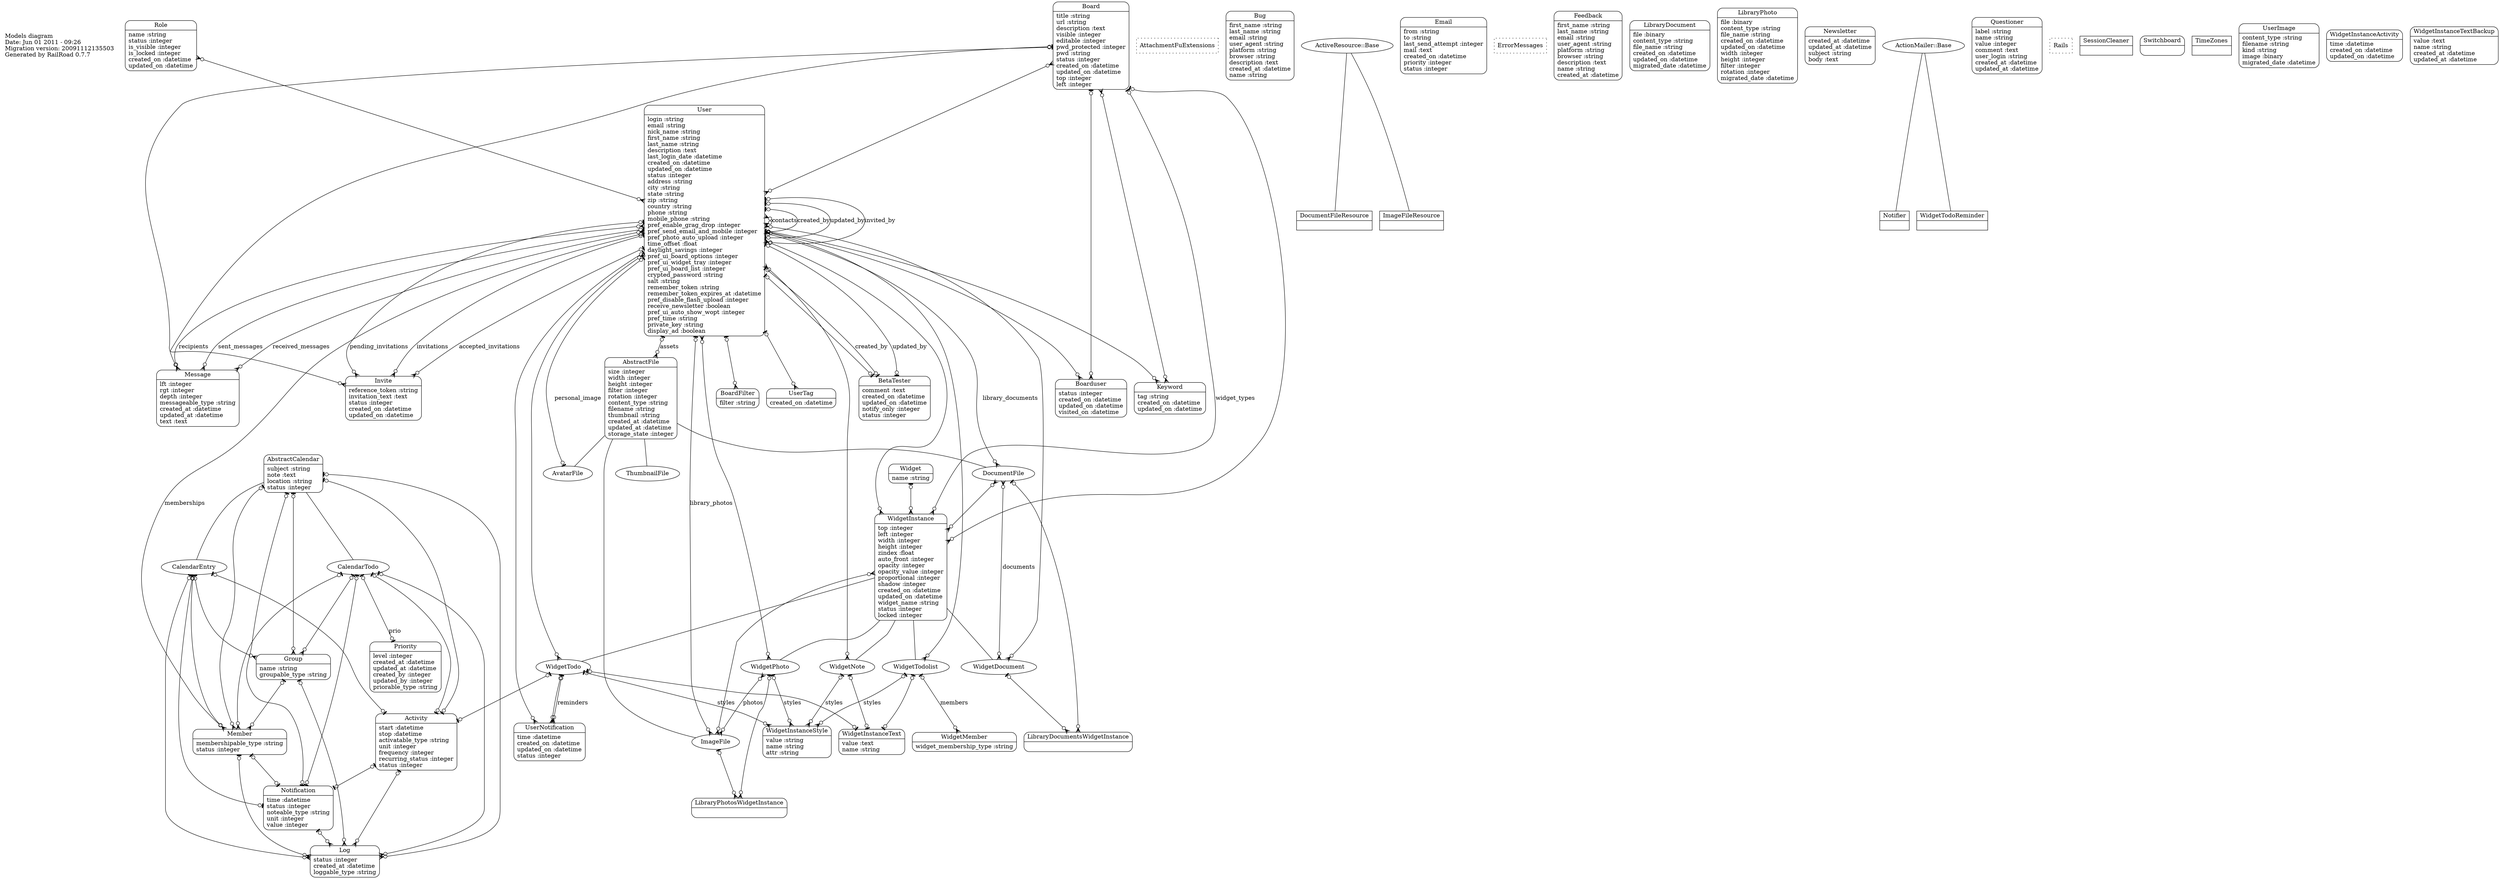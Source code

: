 digraph models_diagram {
	graph[overlap=false, splines=true]
	_diagram_info [shape="plaintext", label="Models diagram\lDate: Jun 01 2011 - 09:26\lMigration version: 20091112135503\lGenerated by RailRoad 0.7.7\l", fontsize=14]
	"AbstractCalendar" [shape=Mrecord, label="{AbstractCalendar|subject :string\lnote :text\llocation :string\lstatus :integer\l}"]
	"AbstractFile" [shape=Mrecord, label="{AbstractFile|size :integer\lwidth :integer\lheight :integer\lfilter :integer\lrotation :integer\lcontent_type :string\lfilename :string\lthumbnail :string\lcreated_at :datetime\lupdated_at :datetime\lstorage_state :integer\l}"]
	"Activity" [shape=Mrecord, label="{Activity|start :datetime\lstop :datetime\lactivatable_type :string\lunit :integer\lfrequency :integer\lrecurring_status :integer\lstatus :integer\l}"]
	"AttachmentFuExtensions" [shape=box, style=dotted, label="AttachmentFuExtensions"]
	"AvatarFile" []
	"BetaTester" [shape=Mrecord, label="{BetaTester|comment :text\lcreated_on :datetime\lupdated_on :datetime\lnotify_only :integer\lstatus :integer\l}"]
	"Board" [shape=Mrecord, label="{Board|title :string\lurl :string\ldescription :text\lvisible :integer\leditable :integer\lpwd_protected :integer\lpwd :string\lstatus :integer\lcreated_on :datetime\lupdated_on :datetime\ltop :integer\lleft :integer\l}"]
	"BoardFilter" [shape=Mrecord, label="{BoardFilter|filter :string\l}"]
	"Boarduser" [shape=Mrecord, label="{Boarduser|status :integer\lcreated_on :datetime\lupdated_on :datetime\lvisited_on :datetime\l}"]
	"Bug" [shape=Mrecord, label="{Bug|first_name :string\llast_name :string\lemail :string\luser_agent :string\lplatform :string\lbrowser :string\ldescription :text\lcreated_at :datetime\lname :string\l}"]
	"CalendarEntry" []
	"CalendarTodo" []
	"DocumentFile" []
	"DocumentFileResource" [shape=record, label="{DocumentFileResource|}"]
	"Email" [shape=Mrecord, label="{Email|from :string\lto :string\llast_send_attempt :integer\lmail :text\lcreated_on :datetime\lpriority :integer\lstatus :integer\l}"]
	"ErrorMessages" [shape=box, style=dotted, label="ErrorMessages"]
	"Feedback" [shape=Mrecord, label="{Feedback|first_name :string\llast_name :string\lemail :string\luser_agent :string\lplatform :string\lbrowser :string\ldescription :text\lname :string\lcreated_at :datetime\l}"]
	"Group" [shape=Mrecord, label="{Group|name :string\lgroupable_type :string\l}"]
	"ImageFile" []
	"ImageFileResource" [shape=record, label="{ImageFileResource|}"]
	"Invite" [shape=Mrecord, label="{Invite|reference_token :string\linvitation_text :text\lstatus :integer\lcreated_on :datetime\lupdated_on :datetime\l}"]
	"Keyword" [shape=Mrecord, label="{Keyword|tag :string\lcreated_on :datetime\lupdated_on :datetime\l}"]
	"LibraryDocument" [shape=Mrecord, label="{LibraryDocument|file :binary\lcontent_type :string\lfile_name :string\lcreated_on :datetime\lupdated_on :datetime\lmigrated_date :datetime\l}"]
	"LibraryDocumentsWidgetInstance" [shape=Mrecord, label="{LibraryDocumentsWidgetInstance|\l}"]
	"LibraryPhoto" [shape=Mrecord, label="{LibraryPhoto|file :binary\lcontent_type :string\lfile_name :string\lcreated_on :datetime\lupdated_on :datetime\lwidth :integer\lheight :integer\lfilter :integer\lrotation :integer\lmigrated_date :datetime\l}"]
	"LibraryPhotosWidgetInstance" [shape=Mrecord, label="{LibraryPhotosWidgetInstance|\l}"]
	"Log" [shape=Mrecord, label="{Log|status :integer\lcreated_at :datetime\lloggable_type :string\l}"]
	"Member" [shape=Mrecord, label="{Member|membershipable_type :string\lstatus :integer\l}"]
	"Message" [shape=Mrecord, label="{Message|lft :integer\lrgt :integer\ldepth :integer\lmessageable_type :string\lcreated_at :datetime\lupdated_at :datetime\ltext :text\l}"]
	"Newsletter" [shape=Mrecord, label="{Newsletter|created_at :datetime\lupdated_at :datetime\lsubject :string\lbody :text\l}"]
	"Notification" [shape=Mrecord, label="{Notification|time :datetime\lstatus :integer\lnoteable_type :string\lunit :integer\lvalue :integer\l}"]
	"Notifier" [shape=record, label="{Notifier|}"]
	"Priority" [shape=Mrecord, label="{Priority|level :integer\lcreated_at :datetime\lupdated_at :datetime\lcreated_by :integer\lupdated_by :integer\lpriorable_type :string\l}"]
	"Questioner" [shape=Mrecord, label="{Questioner|label :string\lname :string\lvalue :integer\lcomment :text\luser_login :string\lcreated_at :datetime\lupdated_at :datetime\l}"]
	"Rails" [shape=box, style=dotted, label="Rails"]
	"Role" [shape=Mrecord, label="{Role|name :string\lstatus :integer\lis_visible :integer\lis_locked :integer\lcreated_on :datetime\lupdated_on :datetime\l}"]
	"SessionCleaner" [shape=record, label="{SessionCleaner|}"]
	"Switchboard" [shape=Mrecord, label="{Switchboard|\l}"]
	"ThumbnailFile" []
	"TimeZones" [shape=record, label="{TimeZones|}"]
	"User" [shape=Mrecord, label="{User|login :string\lemail :string\lnick_name :string\lfirst_name :string\llast_name :string\ldescription :text\llast_login_date :datetime\lcreated_on :datetime\lupdated_on :datetime\lstatus :integer\laddress :string\lcity :string\lstate :string\lzip :string\lcountry :string\lphone :string\lmobile_phone :string\lpref_enable_grag_drop :integer\lpref_send_email_and_mobile :integer\lpref_photo_auto_upload :integer\ltime_offset :float\ldaylight_savings :integer\lpref_ui_board_options :integer\lpref_ui_widget_tray :integer\lpref_ui_board_list :integer\lcrypted_password :string\lsalt :string\lremember_token :string\lremember_token_expires_at :datetime\lpref_disable_flash_upload :integer\lreceive_newsletter :boolean\lpref_ui_auto_show_wopt :integer\lpref_time :string\lprivate_key :string\ldisplay_ad :boolean\l}"]
	"UserImage" [shape=Mrecord, label="{UserImage|content_type :string\lfilename :string\lkind :string\limage :binary\lmigrated_date :datetime\l}"]
	"UserNotification" [shape=Mrecord, label="{UserNotification|time :datetime\lcreated_on :datetime\lupdated_on :datetime\lstatus :integer\l}"]
	"UserTag" [shape=Mrecord, label="{UserTag|created_on :datetime\l}"]
	"Widget" [shape=Mrecord, label="{Widget|name :string\l}"]
	"WidgetDocument" []
	"WidgetInstance" [shape=Mrecord, label="{WidgetInstance|top :integer\lleft :integer\lwidth :integer\lheight :integer\lzindex :float\lauto_front :integer\lopacity :integer\lopacity_value :integer\lproportional :integer\lshadow :integer\lcreated_on :datetime\lupdated_on :datetime\lwidget_name :string\lstatus :integer\llocked :integer\l}"]
	"WidgetInstanceActivity" [shape=Mrecord, label="{WidgetInstanceActivity|time :datetime\lcreated_on :datetime\lupdated_on :datetime\l}"]
	"WidgetInstanceStyle" [shape=Mrecord, label="{WidgetInstanceStyle|value :string\lname :string\lattr :string\l}"]
	"WidgetInstanceText" [shape=Mrecord, label="{WidgetInstanceText|value :text\lname :string\l}"]
	"WidgetInstanceTextBackup" [shape=Mrecord, label="{WidgetInstanceTextBackup|value :text\lname :string\lcreated_at :datetime\lupdated_at :datetime\l}"]
	"WidgetMember" [shape=Mrecord, label="{WidgetMember|widget_membership_type :string\l}"]
	"WidgetNote" []
	"WidgetPhoto" []
	"WidgetTodo" []
	"WidgetTodoReminder" [shape=record, label="{WidgetTodoReminder|}"]
	"WidgetTodolist" []
	"AbstractCalendar" -> "Activity" [arrowtail=teeodot, arrowhead=teeodot, dir=both]
	"AbstractCalendar" -> "Member" [arrowtail=teeodot, arrowhead=crowodot, dir=both]
	"AbstractCalendar" -> "Log" [arrowtail=teeodot, arrowhead=crowodot, dir=both]
	"AbstractCalendar" -> "Notification" [arrowtail=teeodot, arrowhead=teeodot, dir=both]
	"AbstractCalendar" -> "Group" [arrowtail=teeodot, arrowhead=crowodot, dir=both]
	"Activity" -> "Log" [arrowtail=teeodot, arrowhead=crowodot, dir=both]
	"Activity" -> "Notification" [arrowtail=teeodot, arrowhead=teeodot, dir=both]
	"AbstractFile" -> "AvatarFile" [arrowhead="none", arrowtail="onormal"]
	"BetaTester" -> "User" [label=created_by, arrowtail=teeodot, arrowhead=teeodot, dir=both]
	"BetaTester" -> "User" [label=updated_by, arrowtail=teeodot, arrowhead=teeodot, dir=both]
	"Board" -> "Keyword" [arrowtail=crowodot, arrowhead=crowodot, dir=both]
	"Board" -> "Invite" [arrowtail=teeodot, arrowhead=crowodot, dir=both]
	"Board" -> "Message" [arrowtail=teeodot, arrowhead=crowodot, dir=both]
	"Board" -> "WidgetInstance" [arrowtail=teeodot, arrowhead=crowodot, dir=both]
	"Board" -> "Boarduser" [arrowtail=teeodot, arrowhead=crowodot, dir=both]
	"Board" -> "WidgetInstance" [label=widget_types, arrowtail=teeodot, arrowhead=crowodot, dir=both]
	"Board" -> "User" [arrowtail=crowodot, arrowhead=crowodot, dir=both]
	"CalendarEntry" -> "Activity" [arrowtail=teeodot, arrowhead=teeodot, dir=both]
	"CalendarEntry" -> "Member" [arrowtail=teeodot, arrowhead=crowodot, dir=both]
	"CalendarEntry" -> "Log" [arrowtail=teeodot, arrowhead=crowodot, dir=both]
	"CalendarEntry" -> "Group" [arrowtail=teeodot, arrowhead=crowodot, dir=both]
	"CalendarEntry" -> "Notification" [arrowtail=teeodot, arrowhead=teeodot, dir=both]
	"AbstractCalendar" -> "CalendarEntry" [arrowhead="none", arrowtail="onormal"]
	"CalendarTodo" -> "Activity" [arrowtail=teeodot, arrowhead=teeodot, dir=both]
	"CalendarTodo" -> "Member" [arrowtail=teeodot, arrowhead=crowodot, dir=both]
	"CalendarTodo" -> "Log" [arrowtail=teeodot, arrowhead=crowodot, dir=both]
	"CalendarTodo" -> "Notification" [arrowtail=teeodot, arrowhead=teeodot, dir=both]
	"CalendarTodo" -> "Group" [arrowtail=teeodot, arrowhead=crowodot, dir=both]
	"CalendarTodo" -> "Priority" [label=prio, arrowtail=teeodot, arrowhead=teeodot, dir=both]
	"AbstractCalendar" -> "CalendarTodo" [arrowhead="none", arrowtail="onormal"]
	"DocumentFile" -> "WidgetInstance" [arrowtail=crowodot, arrowhead=crowodot, dir=both]
	"DocumentFile" -> "LibraryDocumentsWidgetInstance" [arrowtail=teeodot, arrowhead=crowodot, dir=both]
	"AbstractFile" -> "DocumentFile" [arrowhead="none", arrowtail="onormal"]
	"ActiveResource::Base" -> "DocumentFileResource" [arrowhead="none", arrowtail="onormal"]
	"Group" -> "Member" [arrowtail=teeodot, arrowhead=crowodot, dir=both]
	"Group" -> "Log" [arrowtail=teeodot, arrowhead=crowodot, dir=both]
	"ImageFile" -> "LibraryPhotosWidgetInstance" [arrowtail=teeodot, arrowhead=crowodot, dir=both]
	"ImageFile" -> "WidgetInstance" [arrowtail=crowodot, arrowhead=crowodot, dir=both]
	"AbstractFile" -> "ImageFile" [arrowhead="none", arrowtail="onormal"]
	"ActiveResource::Base" -> "ImageFileResource" [arrowhead="none", arrowtail="onormal"]
	"Member" -> "Log" [arrowtail=teeodot, arrowhead=crowodot, dir=both]
	"Member" -> "Notification" [arrowtail=teeodot, arrowhead=teeodot, dir=both]
	"Message" -> "User" [label=recipients, arrowtail=crowodot, arrowhead=crowodot, dir=both]
	"Notification" -> "Log" [arrowtail=teeodot, arrowhead=crowodot, dir=both]
	"ActionMailer::Base" -> "Notifier" [arrowhead="none", arrowtail="onormal"]
	"Role" -> "User" [arrowtail=crowodot, arrowhead=crowodot, dir=both]
	"AbstractFile" -> "ThumbnailFile" [arrowhead="none", arrowtail="onormal"]
	"User" -> "Member" [label=memberships, arrowtail=teeodot, arrowhead=crowodot, dir=both]
	"User" -> "AvatarFile" [label=personal_image, arrowtail=teeodot, arrowhead=teeodot, dir=both]
	"User" -> "Keyword" [arrowtail=teeodot, arrowhead=crowodot, dir=both]
	"User" -> "AbstractFile" [label=assets, arrowtail=teeodot, arrowhead=crowodot, dir=both]
	"User" -> "Message" [label=sent_messages, arrowtail=teeodot, arrowhead=crowodot, dir=both]
	"User" -> "User" [label=contacts, arrowtail=crowodot, arrowhead=crowodot, dir=both]
	"User" -> "UserTag" [arrowtail=teeodot, arrowhead=crowodot, dir=both]
	"User" -> "ImageFile" [label=library_photos, arrowtail=teeodot, arrowhead=crowodot, dir=both]
	"User" -> "Boarduser" [arrowtail=teeodot, arrowhead=crowodot, dir=both]
	"User" -> "Message" [label=received_messages, arrowtail=crowodot, arrowhead=crowodot, dir=both]
	"User" -> "DocumentFile" [label=library_documents, arrowtail=teeodot, arrowhead=crowodot, dir=both]
	"User" -> "BoardFilter" [arrowtail=teeodot, arrowhead=crowodot, dir=both]
	"User" -> "Invite" [label=accepted_invitations, arrowtail=teeodot, arrowhead=crowodot, dir=both]
	"User" -> "User" [label=created_by, arrowtail=teeodot, arrowhead=teeodot, dir=both]
	"User" -> "Invite" [label=pending_invitations, arrowtail=teeodot, arrowhead=crowodot, dir=both]
	"User" -> "Invite" [label=invitations, arrowtail=teeodot, arrowhead=crowodot, dir=both]
	"User" -> "BetaTester" [arrowtail=teeodot, arrowhead=teeodot, dir=both]
	"User" -> "User" [label=updated_by, arrowtail=teeodot, arrowhead=teeodot, dir=both]
	"User" -> "UserNotification" [arrowtail=teeodot, arrowhead=crowodot, dir=both]
	"User" -> "User" [label=invited_by, arrowtail=teeodot, arrowhead=crowodot, dir=both]
	"Widget" -> "WidgetInstance" [arrowtail=teeodot, arrowhead=crowodot, dir=both]
	"WidgetDocument" -> "DocumentFile" [label=documents, arrowtail=crowodot, arrowhead=crowodot, dir=both]
	"WidgetDocument" -> "User" [arrowtail=crowodot, arrowhead=crowodot, dir=both]
	"WidgetDocument" -> "LibraryDocumentsWidgetInstance" [arrowtail=teeodot, arrowhead=crowodot, dir=both]
	"WidgetInstance" -> "WidgetDocument" [arrowhead="none", arrowtail="onormal"]
	"WidgetInstance" -> "User" [arrowtail=crowodot, arrowhead=crowodot, dir=both]
	"WidgetNote" -> "WidgetInstanceText" [arrowtail=teeodot, arrowhead=teeodot, dir=both]
	"WidgetNote" -> "WidgetInstanceStyle" [label=styles, arrowtail=teeodot, arrowhead=crowodot, dir=both]
	"WidgetNote" -> "User" [arrowtail=crowodot, arrowhead=crowodot, dir=both]
	"WidgetInstance" -> "WidgetNote" [arrowhead="none", arrowtail="onormal"]
	"WidgetPhoto" -> "ImageFile" [label=photos, arrowtail=crowodot, arrowhead=crowodot, dir=both]
	"WidgetPhoto" -> "LibraryPhotosWidgetInstance" [arrowtail=teeodot, arrowhead=crowodot, dir=both]
	"WidgetPhoto" -> "WidgetInstanceStyle" [label=styles, arrowtail=teeodot, arrowhead=crowodot, dir=both]
	"WidgetPhoto" -> "User" [arrowtail=crowodot, arrowhead=crowodot, dir=both]
	"WidgetInstance" -> "WidgetPhoto" [arrowhead="none", arrowtail="onormal"]
	"WidgetTodo" -> "Activity" [arrowtail=teeodot, arrowhead=teeodot, dir=both]
	"WidgetTodo" -> "WidgetInstanceText" [arrowtail=teeodot, arrowhead=teeodot, dir=both]
	"WidgetTodo" -> "WidgetInstanceStyle" [label=styles, arrowtail=teeodot, arrowhead=crowodot, dir=both]
	"WidgetTodo" -> "UserNotification" [label=reminders, arrowtail=teeodot, arrowhead=crowodot, dir=both]
	"WidgetTodo" -> "User" [arrowtail=crowodot, arrowhead=crowodot, dir=both]
	"WidgetTodo" -> "UserNotification" [arrowtail=teeodot, arrowhead=crowodot, dir=both]
	"WidgetInstance" -> "WidgetTodo" [arrowhead="none", arrowtail="onormal"]
	"ActionMailer::Base" -> "WidgetTodoReminder" [arrowhead="none", arrowtail="onormal"]
	"WidgetTodolist" -> "WidgetInstanceStyle" [label=styles, arrowtail=teeodot, arrowhead=crowodot, dir=both]
	"WidgetTodolist" -> "WidgetInstanceText" [arrowtail=teeodot, arrowhead=teeodot, dir=both]
	"WidgetTodolist" -> "WidgetMember" [label=members, arrowtail=teeodot, arrowhead=crowodot, dir=both]
	"WidgetTodolist" -> "User" [arrowtail=crowodot, arrowhead=crowodot, dir=both]
	"WidgetInstance" -> "WidgetTodolist" [arrowhead="none", arrowtail="onormal"]
}
